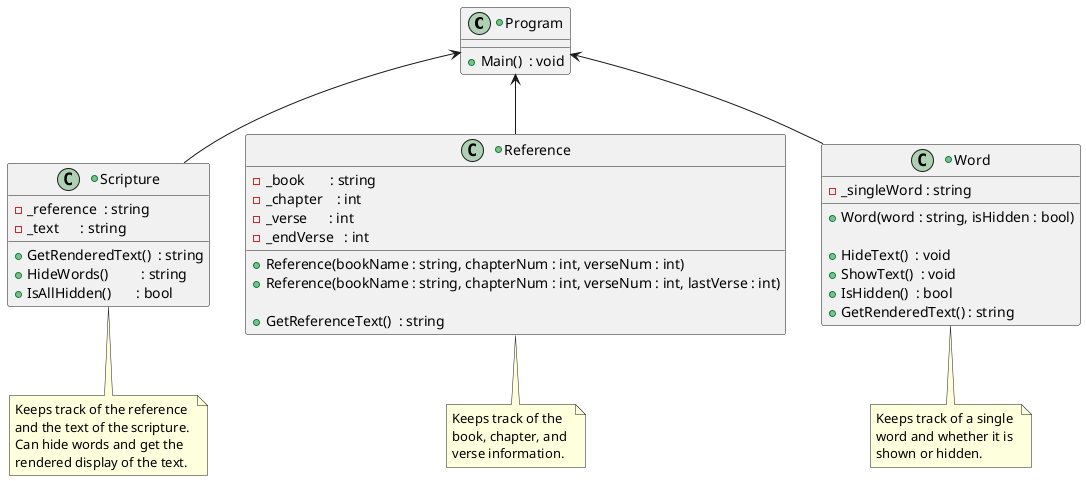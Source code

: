 @startuml Scripture Memorizer

+class Program {
  + Main()  : void
}
 
+class Scripture {
' Attributes / Member variables
  - _reference  : string
  - _text      : string

' Constructors / Parameters  + Scripture(reference : string, text : string)
    ' split text to list

' Behaviors / Methods / Functions
  + GetRenderedText()  : string
    ' Include a Clear & Display actions
  + HideWords()         : string
  + IsAllHidden()       : bool
}
note bottom of Scripture
  Keeps track of the reference 
  and the text of the scripture. 
  Can hide words and get the 
  rendered display of the text.
end note

+class Reference {
' Attributes
  - _book       : string
  - _chapter    : int
  - _verse      : int
  - _endVerse   : int

' Constructors
  + Reference(bookName : string, chapterNum : int, verseNum : int)
  + Reference(bookName : string, chapterNum : int, verseNum : int, lastVerse : int)

' Behaviors
  + GetReferenceText()  : string
}
note bottom of Reference
  Keeps track of the 
  book, chapter, and 
  verse information.
end note

+class Word {
' Attributes
  - _singleWord : string

' Constructors
  + Word(word : string, isHidden : bool)
    ' Set "Hide" as default parameter.

' Behaviors
  + HideText()  : void
  + ShowText()  : void
  + IsHidden()  : bool
  + GetRenderedText() : string
}
note bottom of Word
  Keeps track of a single 
  word and whether it is 
  shown or hidden.
end note

Program <-- Scripture
Program <-- Reference
Program <-- Word

@enduml

/'   
  - GetTop()
  - SetTop(top : int)

  - GetBottom()
  - SetBottom(bottom : int)  
'/